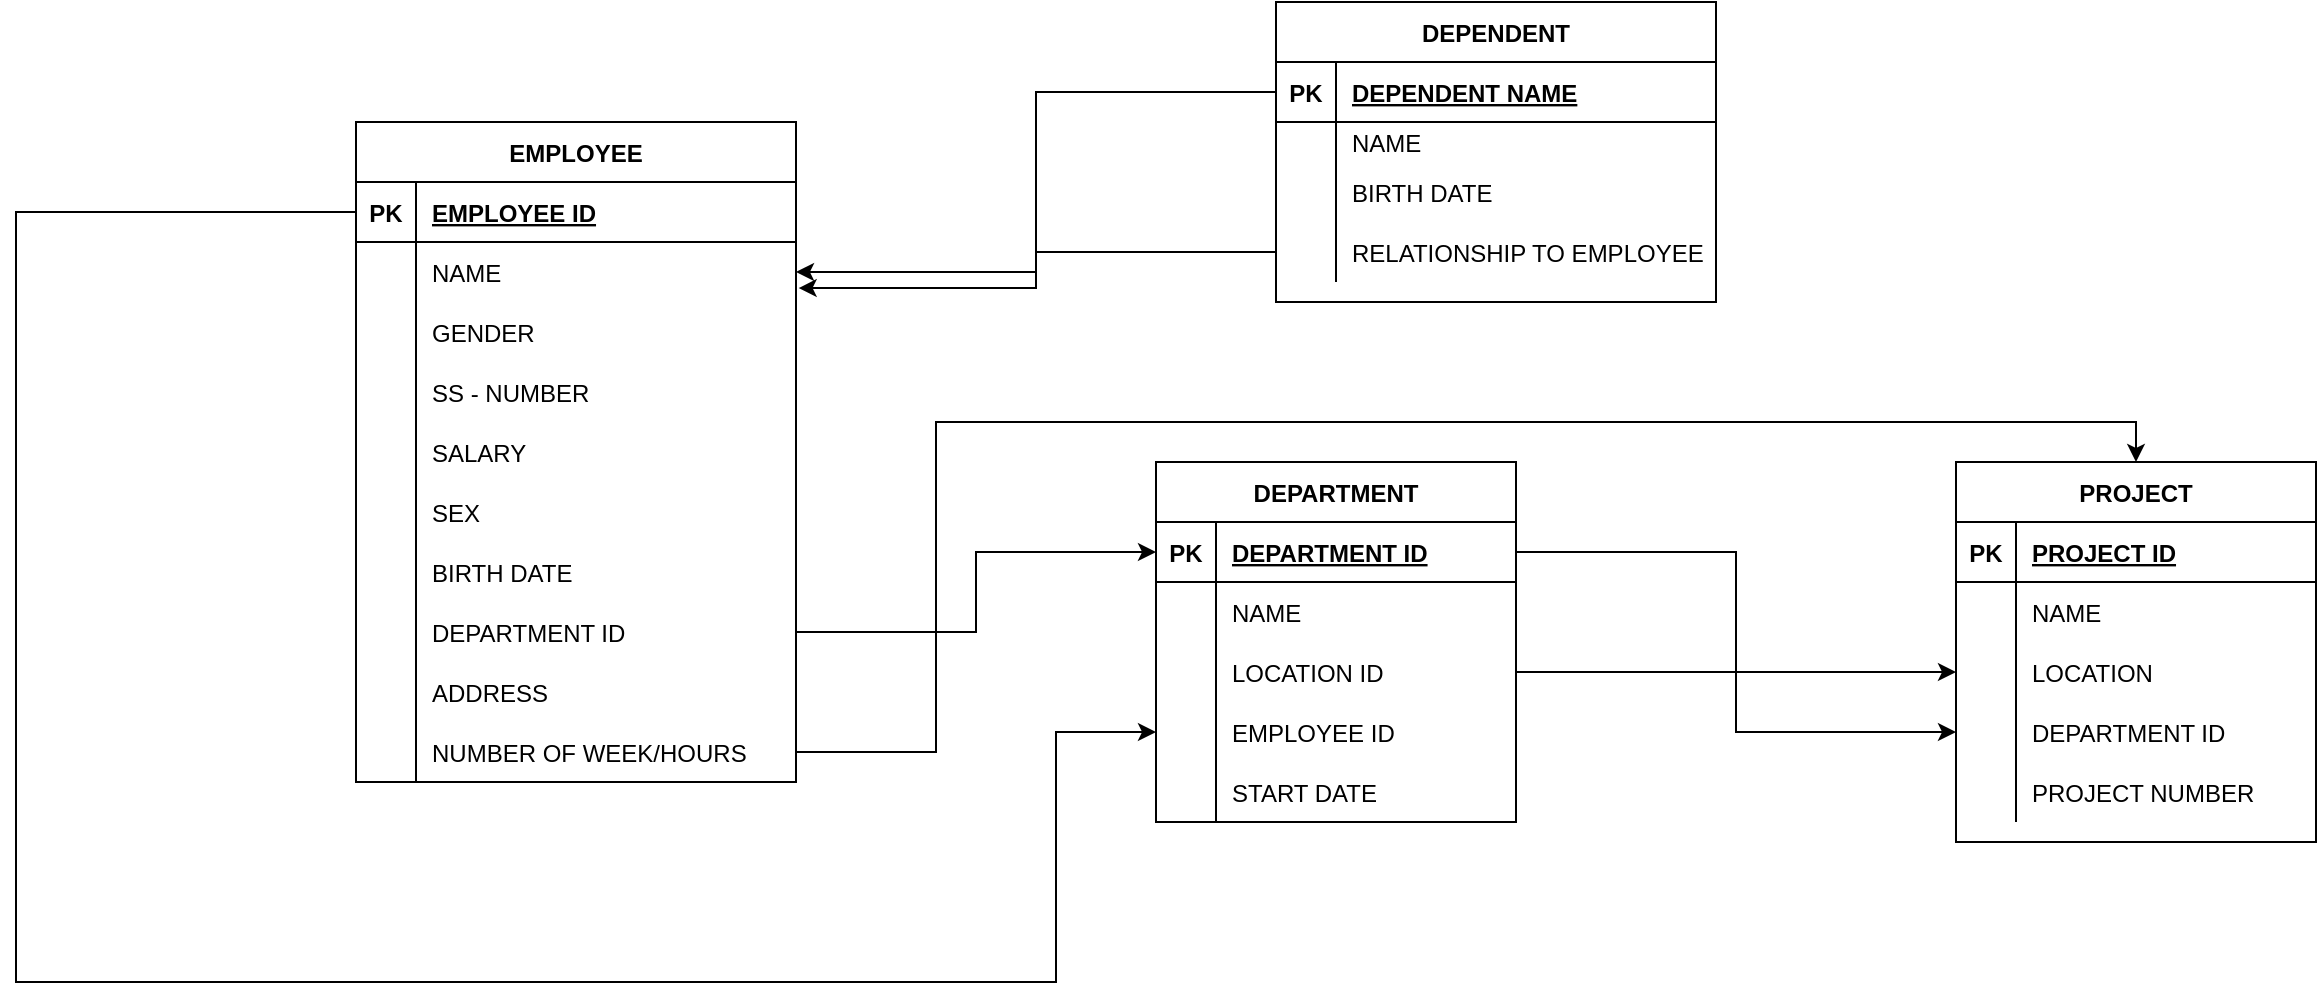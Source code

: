 <mxfile version="13.7.7" type="github" pages="2"><diagram id="7KrNZhSgCRuWzKmf52x_" name="Page-1"><mxGraphModel dx="1404" dy="723" grid="1" gridSize="10" guides="1" tooltips="1" connect="1" arrows="1" fold="1" page="1" pageScale="1" pageWidth="850" pageHeight="1100" math="0" shadow="0"><root><mxCell id="0"/><mxCell id="1" parent="0"/><mxCell id="FjuUayewbMqfeM7lxhM7-78" style="edgeStyle=orthogonalEdgeStyle;rounded=0;orthogonalLoop=1;jettySize=auto;html=1;exitX=1;exitY=0.25;exitDx=0;exitDy=0;entryX=0;entryY=0.5;entryDx=0;entryDy=0;" edge="1" parent="1" source="FjuUayewbMqfeM7lxhM7-1" target="FjuUayewbMqfeM7lxhM7-73"><mxGeometry relative="1" as="geometry"/></mxCell><mxCell id="FjuUayewbMqfeM7lxhM7-77" style="edgeStyle=orthogonalEdgeStyle;rounded=0;orthogonalLoop=1;jettySize=auto;html=1;exitX=1;exitY=0.5;exitDx=0;exitDy=0;" edge="1" parent="1" source="FjuUayewbMqfeM7lxhM7-64" target="FjuUayewbMqfeM7lxhM7-2"><mxGeometry relative="1" as="geometry"/></mxCell><mxCell id="FjuUayewbMqfeM7lxhM7-79" style="edgeStyle=orthogonalEdgeStyle;rounded=0;orthogonalLoop=1;jettySize=auto;html=1;entryX=1;entryY=0.5;entryDx=0;entryDy=0;" edge="1" parent="1" source="FjuUayewbMqfeM7lxhM7-29" target="zwF6XE-ovupWqqT_OkR1-9"><mxGeometry relative="1" as="geometry"/></mxCell><mxCell id="FjuUayewbMqfeM7lxhM7-85" style="edgeStyle=orthogonalEdgeStyle;rounded=0;orthogonalLoop=1;jettySize=auto;html=1;exitX=1;exitY=0.5;exitDx=0;exitDy=0;" edge="1" parent="1" source="FjuUayewbMqfeM7lxhM7-48" target="FjuUayewbMqfeM7lxhM7-58"><mxGeometry relative="1" as="geometry"><mxPoint x="700" y="315" as="targetPoint"/></mxGeometry></mxCell><mxCell id="FjuUayewbMqfeM7lxhM7-51" value="PROJECT" style="shape=table;startSize=30;container=1;collapsible=1;childLayout=tableLayout;fixedRows=1;rowLines=0;fontStyle=1;align=center;resizeLast=1;" vertex="1" parent="1"><mxGeometry x="1000" y="250" width="180" height="190" as="geometry"/></mxCell><mxCell id="FjuUayewbMqfeM7lxhM7-52" value="" style="shape=partialRectangle;collapsible=0;dropTarget=0;pointerEvents=0;fillColor=none;top=0;left=0;bottom=1;right=0;points=[[0,0.5],[1,0.5]];portConstraint=eastwest;" vertex="1" parent="FjuUayewbMqfeM7lxhM7-51"><mxGeometry y="30" width="180" height="30" as="geometry"/></mxCell><mxCell id="FjuUayewbMqfeM7lxhM7-53" value="PK" style="shape=partialRectangle;connectable=0;fillColor=none;top=0;left=0;bottom=0;right=0;fontStyle=1;overflow=hidden;" vertex="1" parent="FjuUayewbMqfeM7lxhM7-52"><mxGeometry width="30" height="30" as="geometry"/></mxCell><mxCell id="FjuUayewbMqfeM7lxhM7-54" value="PROJECT ID" style="shape=partialRectangle;connectable=0;fillColor=none;top=0;left=0;bottom=0;right=0;align=left;spacingLeft=6;fontStyle=5;overflow=hidden;" vertex="1" parent="FjuUayewbMqfeM7lxhM7-52"><mxGeometry x="30" width="150" height="30" as="geometry"/></mxCell><mxCell id="FjuUayewbMqfeM7lxhM7-55" value="" style="shape=partialRectangle;collapsible=0;dropTarget=0;pointerEvents=0;fillColor=none;top=0;left=0;bottom=0;right=0;points=[[0,0.5],[1,0.5]];portConstraint=eastwest;" vertex="1" parent="FjuUayewbMqfeM7lxhM7-51"><mxGeometry y="60" width="180" height="30" as="geometry"/></mxCell><mxCell id="FjuUayewbMqfeM7lxhM7-56" value="" style="shape=partialRectangle;connectable=0;fillColor=none;top=0;left=0;bottom=0;right=0;editable=1;overflow=hidden;" vertex="1" parent="FjuUayewbMqfeM7lxhM7-55"><mxGeometry width="30" height="30" as="geometry"/></mxCell><mxCell id="FjuUayewbMqfeM7lxhM7-57" value="NAME" style="shape=partialRectangle;connectable=0;fillColor=none;top=0;left=0;bottom=0;right=0;align=left;spacingLeft=6;overflow=hidden;" vertex="1" parent="FjuUayewbMqfeM7lxhM7-55"><mxGeometry x="30" width="150" height="30" as="geometry"/></mxCell><mxCell id="FjuUayewbMqfeM7lxhM7-58" value="" style="shape=partialRectangle;collapsible=0;dropTarget=0;pointerEvents=0;fillColor=none;top=0;left=0;bottom=0;right=0;points=[[0,0.5],[1,0.5]];portConstraint=eastwest;" vertex="1" parent="FjuUayewbMqfeM7lxhM7-51"><mxGeometry y="90" width="180" height="30" as="geometry"/></mxCell><mxCell id="FjuUayewbMqfeM7lxhM7-59" value="" style="shape=partialRectangle;connectable=0;fillColor=none;top=0;left=0;bottom=0;right=0;editable=1;overflow=hidden;" vertex="1" parent="FjuUayewbMqfeM7lxhM7-58"><mxGeometry width="30" height="30" as="geometry"/></mxCell><mxCell id="FjuUayewbMqfeM7lxhM7-60" value="LOCATION" style="shape=partialRectangle;connectable=0;fillColor=none;top=0;left=0;bottom=0;right=0;align=left;spacingLeft=6;overflow=hidden;" vertex="1" parent="FjuUayewbMqfeM7lxhM7-58"><mxGeometry x="30" width="150" height="30" as="geometry"/></mxCell><mxCell id="FjuUayewbMqfeM7lxhM7-73" value="" style="shape=partialRectangle;collapsible=0;dropTarget=0;pointerEvents=0;fillColor=none;top=0;left=0;bottom=0;right=0;points=[[0,0.5],[1,0.5]];portConstraint=eastwest;" vertex="1" parent="FjuUayewbMqfeM7lxhM7-51"><mxGeometry y="120" width="180" height="30" as="geometry"/></mxCell><mxCell id="FjuUayewbMqfeM7lxhM7-74" value="" style="shape=partialRectangle;connectable=0;fillColor=none;top=0;left=0;bottom=0;right=0;editable=1;overflow=hidden;" vertex="1" parent="FjuUayewbMqfeM7lxhM7-73"><mxGeometry width="30" height="30" as="geometry"/></mxCell><mxCell id="FjuUayewbMqfeM7lxhM7-75" value="DEPARTMENT ID" style="shape=partialRectangle;connectable=0;fillColor=none;top=0;left=0;bottom=0;right=0;align=left;spacingLeft=6;overflow=hidden;" vertex="1" parent="FjuUayewbMqfeM7lxhM7-73"><mxGeometry x="30" width="150" height="30" as="geometry"/></mxCell><mxCell id="FjuUayewbMqfeM7lxhM7-93" value="" style="shape=partialRectangle;collapsible=0;dropTarget=0;pointerEvents=0;fillColor=none;top=0;left=0;bottom=0;right=0;points=[[0,0.5],[1,0.5]];portConstraint=eastwest;" vertex="1" parent="FjuUayewbMqfeM7lxhM7-51"><mxGeometry y="150" width="180" height="30" as="geometry"/></mxCell><mxCell id="FjuUayewbMqfeM7lxhM7-94" value="" style="shape=partialRectangle;connectable=0;fillColor=none;top=0;left=0;bottom=0;right=0;editable=1;overflow=hidden;" vertex="1" parent="FjuUayewbMqfeM7lxhM7-93"><mxGeometry width="30" height="30" as="geometry"/></mxCell><mxCell id="FjuUayewbMqfeM7lxhM7-95" value="PROJECT NUMBER" style="shape=partialRectangle;connectable=0;fillColor=none;top=0;left=0;bottom=0;right=0;align=left;spacingLeft=6;overflow=hidden;" vertex="1" parent="FjuUayewbMqfeM7lxhM7-93"><mxGeometry x="30" width="150" height="30" as="geometry"/></mxCell><mxCell id="FjuUayewbMqfeM7lxhM7-1" value="DEPARTMENT " style="shape=table;startSize=30;container=1;collapsible=1;childLayout=tableLayout;fixedRows=1;rowLines=0;fontStyle=1;align=center;resizeLast=1;" vertex="1" parent="1"><mxGeometry x="600" y="250" width="180" height="180" as="geometry"/></mxCell><mxCell id="FjuUayewbMqfeM7lxhM7-2" value="" style="shape=partialRectangle;collapsible=0;dropTarget=0;pointerEvents=0;fillColor=none;top=0;left=0;bottom=1;right=0;points=[[0,0.5],[1,0.5]];portConstraint=eastwest;" vertex="1" parent="FjuUayewbMqfeM7lxhM7-1"><mxGeometry y="30" width="180" height="30" as="geometry"/></mxCell><mxCell id="FjuUayewbMqfeM7lxhM7-3" value="PK" style="shape=partialRectangle;connectable=0;fillColor=none;top=0;left=0;bottom=0;right=0;fontStyle=1;overflow=hidden;" vertex="1" parent="FjuUayewbMqfeM7lxhM7-2"><mxGeometry width="30" height="30" as="geometry"/></mxCell><mxCell id="FjuUayewbMqfeM7lxhM7-4" value="DEPARTMENT ID" style="shape=partialRectangle;connectable=0;fillColor=none;top=0;left=0;bottom=0;right=0;align=left;spacingLeft=6;fontStyle=5;overflow=hidden;" vertex="1" parent="FjuUayewbMqfeM7lxhM7-2"><mxGeometry x="30" width="150" height="30" as="geometry"/></mxCell><mxCell id="FjuUayewbMqfeM7lxhM7-5" value="" style="shape=partialRectangle;collapsible=0;dropTarget=0;pointerEvents=0;fillColor=none;top=0;left=0;bottom=0;right=0;points=[[0,0.5],[1,0.5]];portConstraint=eastwest;" vertex="1" parent="FjuUayewbMqfeM7lxhM7-1"><mxGeometry y="60" width="180" height="30" as="geometry"/></mxCell><mxCell id="FjuUayewbMqfeM7lxhM7-6" value="" style="shape=partialRectangle;connectable=0;fillColor=none;top=0;left=0;bottom=0;right=0;editable=1;overflow=hidden;" vertex="1" parent="FjuUayewbMqfeM7lxhM7-5"><mxGeometry width="30" height="30" as="geometry"/></mxCell><mxCell id="FjuUayewbMqfeM7lxhM7-7" value="NAME" style="shape=partialRectangle;connectable=0;fillColor=none;top=0;left=0;bottom=0;right=0;align=left;spacingLeft=6;overflow=hidden;" vertex="1" parent="FjuUayewbMqfeM7lxhM7-5"><mxGeometry x="30" width="150" height="30" as="geometry"/></mxCell><mxCell id="FjuUayewbMqfeM7lxhM7-48" value="" style="shape=partialRectangle;collapsible=0;dropTarget=0;pointerEvents=0;fillColor=none;top=0;left=0;bottom=0;right=0;points=[[0,0.5],[1,0.5]];portConstraint=eastwest;" vertex="1" parent="FjuUayewbMqfeM7lxhM7-1"><mxGeometry y="90" width="180" height="30" as="geometry"/></mxCell><mxCell id="FjuUayewbMqfeM7lxhM7-49" value="" style="shape=partialRectangle;connectable=0;fillColor=none;top=0;left=0;bottom=0;right=0;editable=1;overflow=hidden;" vertex="1" parent="FjuUayewbMqfeM7lxhM7-48"><mxGeometry width="30" height="30" as="geometry"/></mxCell><mxCell id="FjuUayewbMqfeM7lxhM7-50" value="LOCATION ID" style="shape=partialRectangle;connectable=0;fillColor=none;top=0;left=0;bottom=0;right=0;align=left;spacingLeft=6;overflow=hidden;" vertex="1" parent="FjuUayewbMqfeM7lxhM7-48"><mxGeometry x="30" width="150" height="30" as="geometry"/></mxCell><mxCell id="FjuUayewbMqfeM7lxhM7-67" value="" style="shape=partialRectangle;collapsible=0;dropTarget=0;pointerEvents=0;fillColor=none;top=0;left=0;bottom=0;right=0;points=[[0,0.5],[1,0.5]];portConstraint=eastwest;" vertex="1" parent="FjuUayewbMqfeM7lxhM7-1"><mxGeometry y="120" width="180" height="30" as="geometry"/></mxCell><mxCell id="FjuUayewbMqfeM7lxhM7-68" value="" style="shape=partialRectangle;connectable=0;fillColor=none;top=0;left=0;bottom=0;right=0;editable=1;overflow=hidden;" vertex="1" parent="FjuUayewbMqfeM7lxhM7-67"><mxGeometry width="30" height="30" as="geometry"/></mxCell><mxCell id="FjuUayewbMqfeM7lxhM7-69" value="EMPLOYEE ID" style="shape=partialRectangle;connectable=0;fillColor=none;top=0;left=0;bottom=0;right=0;align=left;spacingLeft=6;overflow=hidden;" vertex="1" parent="FjuUayewbMqfeM7lxhM7-67"><mxGeometry x="30" width="150" height="30" as="geometry"/></mxCell><mxCell id="FjuUayewbMqfeM7lxhM7-70" value="" style="shape=partialRectangle;collapsible=0;dropTarget=0;pointerEvents=0;fillColor=none;top=0;left=0;bottom=0;right=0;points=[[0,0.5],[1,0.5]];portConstraint=eastwest;" vertex="1" parent="FjuUayewbMqfeM7lxhM7-1"><mxGeometry y="150" width="180" height="30" as="geometry"/></mxCell><mxCell id="FjuUayewbMqfeM7lxhM7-71" value="" style="shape=partialRectangle;connectable=0;fillColor=none;top=0;left=0;bottom=0;right=0;editable=1;overflow=hidden;" vertex="1" parent="FjuUayewbMqfeM7lxhM7-70"><mxGeometry width="30" height="30" as="geometry"/></mxCell><mxCell id="FjuUayewbMqfeM7lxhM7-72" value="START DATE" style="shape=partialRectangle;connectable=0;fillColor=none;top=0;left=0;bottom=0;right=0;align=left;spacingLeft=6;overflow=hidden;" vertex="1" parent="FjuUayewbMqfeM7lxhM7-70"><mxGeometry x="30" width="150" height="30" as="geometry"/></mxCell><mxCell id="zwF6XE-ovupWqqT_OkR1-2" value="EMPLOYEE" style="shape=table;startSize=30;container=1;collapsible=1;childLayout=tableLayout;fixedRows=1;rowLines=0;fontStyle=1;align=center;resizeLast=1;" vertex="1" parent="1"><mxGeometry x="200" y="80" width="220" height="330" as="geometry"/></mxCell><mxCell id="zwF6XE-ovupWqqT_OkR1-3" value="" style="shape=partialRectangle;collapsible=0;dropTarget=0;pointerEvents=0;fillColor=none;top=0;left=0;bottom=1;right=0;points=[[0,0.5],[1,0.5]];portConstraint=eastwest;" vertex="1" parent="zwF6XE-ovupWqqT_OkR1-2"><mxGeometry y="30" width="220" height="30" as="geometry"/></mxCell><mxCell id="zwF6XE-ovupWqqT_OkR1-4" value="PK" style="shape=partialRectangle;connectable=0;fillColor=none;top=0;left=0;bottom=0;right=0;fontStyle=1;overflow=hidden;" vertex="1" parent="zwF6XE-ovupWqqT_OkR1-3"><mxGeometry width="30" height="30" as="geometry"/></mxCell><mxCell id="zwF6XE-ovupWqqT_OkR1-5" value="EMPLOYEE ID" style="shape=partialRectangle;connectable=0;fillColor=none;top=0;left=0;bottom=0;right=0;align=left;spacingLeft=6;fontStyle=5;overflow=hidden;" vertex="1" parent="zwF6XE-ovupWqqT_OkR1-3"><mxGeometry x="30" width="190" height="30" as="geometry"/></mxCell><mxCell id="zwF6XE-ovupWqqT_OkR1-9" value="" style="shape=partialRectangle;collapsible=0;dropTarget=0;pointerEvents=0;fillColor=none;top=0;left=0;bottom=0;right=0;points=[[0,0.5],[1,0.5]];portConstraint=eastwest;" vertex="1" parent="zwF6XE-ovupWqqT_OkR1-2"><mxGeometry y="60" width="220" height="30" as="geometry"/></mxCell><mxCell id="zwF6XE-ovupWqqT_OkR1-10" value="" style="shape=partialRectangle;connectable=0;fillColor=none;top=0;left=0;bottom=0;right=0;editable=1;overflow=hidden;" vertex="1" parent="zwF6XE-ovupWqqT_OkR1-9"><mxGeometry width="30" height="30" as="geometry"/></mxCell><mxCell id="zwF6XE-ovupWqqT_OkR1-11" value="NAME" style="shape=partialRectangle;connectable=0;fillColor=none;top=0;left=0;bottom=0;right=0;align=left;spacingLeft=6;overflow=hidden;" vertex="1" parent="zwF6XE-ovupWqqT_OkR1-9"><mxGeometry x="30" width="190" height="30" as="geometry"/></mxCell><mxCell id="zwF6XE-ovupWqqT_OkR1-6" value="" style="shape=partialRectangle;collapsible=0;dropTarget=0;pointerEvents=0;fillColor=none;top=0;left=0;bottom=0;right=0;points=[[0,0.5],[1,0.5]];portConstraint=eastwest;" vertex="1" parent="zwF6XE-ovupWqqT_OkR1-2"><mxGeometry y="90" width="220" height="30" as="geometry"/></mxCell><mxCell id="zwF6XE-ovupWqqT_OkR1-7" value="" style="shape=partialRectangle;connectable=0;fillColor=none;top=0;left=0;bottom=0;right=0;editable=1;overflow=hidden;" vertex="1" parent="zwF6XE-ovupWqqT_OkR1-6"><mxGeometry width="30" height="30" as="geometry"/></mxCell><mxCell id="zwF6XE-ovupWqqT_OkR1-8" value="GENDER" style="shape=partialRectangle;connectable=0;fillColor=none;top=0;left=0;bottom=0;right=0;align=left;spacingLeft=6;overflow=hidden;" vertex="1" parent="zwF6XE-ovupWqqT_OkR1-6"><mxGeometry x="30" width="190" height="30" as="geometry"/></mxCell><mxCell id="zwF6XE-ovupWqqT_OkR1-12" value="" style="shape=partialRectangle;collapsible=0;dropTarget=0;pointerEvents=0;fillColor=none;top=0;left=0;bottom=0;right=0;points=[[0,0.5],[1,0.5]];portConstraint=eastwest;" vertex="1" parent="zwF6XE-ovupWqqT_OkR1-2"><mxGeometry y="120" width="220" height="30" as="geometry"/></mxCell><mxCell id="zwF6XE-ovupWqqT_OkR1-13" value="" style="shape=partialRectangle;connectable=0;fillColor=none;top=0;left=0;bottom=0;right=0;editable=1;overflow=hidden;" vertex="1" parent="zwF6XE-ovupWqqT_OkR1-12"><mxGeometry width="30" height="30" as="geometry"/></mxCell><mxCell id="zwF6XE-ovupWqqT_OkR1-14" value="SS - NUMBER" style="shape=partialRectangle;connectable=0;fillColor=none;top=0;left=0;bottom=0;right=0;align=left;spacingLeft=6;overflow=hidden;" vertex="1" parent="zwF6XE-ovupWqqT_OkR1-12"><mxGeometry x="30" width="190" height="30" as="geometry"/></mxCell><mxCell id="zwF6XE-ovupWqqT_OkR1-35" value="" style="shape=partialRectangle;collapsible=0;dropTarget=0;pointerEvents=0;fillColor=none;top=0;left=0;bottom=0;right=0;points=[[0,0.5],[1,0.5]];portConstraint=eastwest;" vertex="1" parent="zwF6XE-ovupWqqT_OkR1-2"><mxGeometry y="150" width="220" height="30" as="geometry"/></mxCell><mxCell id="zwF6XE-ovupWqqT_OkR1-36" value="" style="shape=partialRectangle;connectable=0;fillColor=none;top=0;left=0;bottom=0;right=0;editable=1;overflow=hidden;" vertex="1" parent="zwF6XE-ovupWqqT_OkR1-35"><mxGeometry width="30" height="30" as="geometry"/></mxCell><mxCell id="zwF6XE-ovupWqqT_OkR1-37" value="SALARY" style="shape=partialRectangle;connectable=0;fillColor=none;top=0;left=0;bottom=0;right=0;align=left;spacingLeft=6;overflow=hidden;" vertex="1" parent="zwF6XE-ovupWqqT_OkR1-35"><mxGeometry x="30" width="190" height="30" as="geometry"/></mxCell><mxCell id="zwF6XE-ovupWqqT_OkR1-38" value="" style="shape=partialRectangle;collapsible=0;dropTarget=0;pointerEvents=0;fillColor=none;top=0;left=0;bottom=0;right=0;points=[[0,0.5],[1,0.5]];portConstraint=eastwest;" vertex="1" parent="zwF6XE-ovupWqqT_OkR1-2"><mxGeometry y="180" width="220" height="30" as="geometry"/></mxCell><mxCell id="zwF6XE-ovupWqqT_OkR1-39" value="" style="shape=partialRectangle;connectable=0;fillColor=none;top=0;left=0;bottom=0;right=0;editable=1;overflow=hidden;" vertex="1" parent="zwF6XE-ovupWqqT_OkR1-38"><mxGeometry width="30" height="30" as="geometry"/></mxCell><mxCell id="zwF6XE-ovupWqqT_OkR1-40" value="SEX" style="shape=partialRectangle;connectable=0;fillColor=none;top=0;left=0;bottom=0;right=0;align=left;spacingLeft=6;overflow=hidden;" vertex="1" parent="zwF6XE-ovupWqqT_OkR1-38"><mxGeometry x="30" width="190" height="30" as="geometry"/></mxCell><mxCell id="zwF6XE-ovupWqqT_OkR1-41" value="" style="shape=partialRectangle;collapsible=0;dropTarget=0;pointerEvents=0;fillColor=none;top=0;left=0;bottom=0;right=0;points=[[0,0.5],[1,0.5]];portConstraint=eastwest;" vertex="1" parent="zwF6XE-ovupWqqT_OkR1-2"><mxGeometry y="210" width="220" height="30" as="geometry"/></mxCell><mxCell id="zwF6XE-ovupWqqT_OkR1-42" value="" style="shape=partialRectangle;connectable=0;fillColor=none;top=0;left=0;bottom=0;right=0;editable=1;overflow=hidden;" vertex="1" parent="zwF6XE-ovupWqqT_OkR1-41"><mxGeometry width="30" height="30" as="geometry"/></mxCell><mxCell id="zwF6XE-ovupWqqT_OkR1-43" value="BIRTH DATE" style="shape=partialRectangle;connectable=0;fillColor=none;top=0;left=0;bottom=0;right=0;align=left;spacingLeft=6;overflow=hidden;" vertex="1" parent="zwF6XE-ovupWqqT_OkR1-41"><mxGeometry x="30" width="190" height="30" as="geometry"/></mxCell><mxCell id="FjuUayewbMqfeM7lxhM7-64" value="" style="shape=partialRectangle;collapsible=0;dropTarget=0;pointerEvents=0;fillColor=none;top=0;left=0;bottom=0;right=0;points=[[0,0.5],[1,0.5]];portConstraint=eastwest;" vertex="1" parent="zwF6XE-ovupWqqT_OkR1-2"><mxGeometry y="240" width="220" height="30" as="geometry"/></mxCell><mxCell id="FjuUayewbMqfeM7lxhM7-65" value="" style="shape=partialRectangle;connectable=0;fillColor=none;top=0;left=0;bottom=0;right=0;editable=1;overflow=hidden;" vertex="1" parent="FjuUayewbMqfeM7lxhM7-64"><mxGeometry width="30" height="30" as="geometry"/></mxCell><mxCell id="FjuUayewbMqfeM7lxhM7-66" value="DEPARTMENT ID" style="shape=partialRectangle;connectable=0;fillColor=none;top=0;left=0;bottom=0;right=0;align=left;spacingLeft=6;overflow=hidden;" vertex="1" parent="FjuUayewbMqfeM7lxhM7-64"><mxGeometry x="30" width="190" height="30" as="geometry"/></mxCell><mxCell id="FjuUayewbMqfeM7lxhM7-86" value="" style="shape=partialRectangle;collapsible=0;dropTarget=0;pointerEvents=0;fillColor=none;top=0;left=0;bottom=0;right=0;points=[[0,0.5],[1,0.5]];portConstraint=eastwest;" vertex="1" parent="zwF6XE-ovupWqqT_OkR1-2"><mxGeometry y="270" width="220" height="30" as="geometry"/></mxCell><mxCell id="FjuUayewbMqfeM7lxhM7-87" value="" style="shape=partialRectangle;connectable=0;fillColor=none;top=0;left=0;bottom=0;right=0;editable=1;overflow=hidden;" vertex="1" parent="FjuUayewbMqfeM7lxhM7-86"><mxGeometry width="30" height="30" as="geometry"/></mxCell><mxCell id="FjuUayewbMqfeM7lxhM7-88" value="ADDRESS" style="shape=partialRectangle;connectable=0;fillColor=none;top=0;left=0;bottom=0;right=0;align=left;spacingLeft=6;overflow=hidden;" vertex="1" parent="FjuUayewbMqfeM7lxhM7-86"><mxGeometry x="30" width="190" height="30" as="geometry"/></mxCell><mxCell id="FjuUayewbMqfeM7lxhM7-100" value="" style="shape=partialRectangle;collapsible=0;dropTarget=0;pointerEvents=0;fillColor=none;top=0;left=0;bottom=0;right=0;points=[[0,0.5],[1,0.5]];portConstraint=eastwest;" vertex="1" parent="zwF6XE-ovupWqqT_OkR1-2"><mxGeometry y="300" width="220" height="30" as="geometry"/></mxCell><mxCell id="FjuUayewbMqfeM7lxhM7-101" value="" style="shape=partialRectangle;connectable=0;fillColor=none;top=0;left=0;bottom=0;right=0;editable=1;overflow=hidden;" vertex="1" parent="FjuUayewbMqfeM7lxhM7-100"><mxGeometry width="30" height="30" as="geometry"/></mxCell><mxCell id="FjuUayewbMqfeM7lxhM7-102" value="NUMBER OF WEEK/HOURS" style="shape=partialRectangle;connectable=0;fillColor=none;top=0;left=0;bottom=0;right=0;align=left;spacingLeft=6;overflow=hidden;" vertex="1" parent="FjuUayewbMqfeM7lxhM7-100"><mxGeometry x="30" width="190" height="30" as="geometry"/></mxCell><mxCell id="FjuUayewbMqfeM7lxhM7-28" value="DEPENDENT" style="shape=table;startSize=30;container=1;collapsible=1;childLayout=tableLayout;fixedRows=1;rowLines=0;fontStyle=1;align=center;resizeLast=1;" vertex="1" parent="1"><mxGeometry x="660" y="20" width="220" height="150" as="geometry"/></mxCell><mxCell id="FjuUayewbMqfeM7lxhM7-29" value="" style="shape=partialRectangle;collapsible=0;dropTarget=0;pointerEvents=0;fillColor=none;top=0;left=0;bottom=1;right=0;points=[[0,0.5],[1,0.5]];portConstraint=eastwest;" vertex="1" parent="FjuUayewbMqfeM7lxhM7-28"><mxGeometry y="30" width="220" height="30" as="geometry"/></mxCell><mxCell id="FjuUayewbMqfeM7lxhM7-30" value="PK" style="shape=partialRectangle;connectable=0;fillColor=none;top=0;left=0;bottom=0;right=0;fontStyle=1;overflow=hidden;" vertex="1" parent="FjuUayewbMqfeM7lxhM7-29"><mxGeometry width="30" height="30" as="geometry"/></mxCell><mxCell id="FjuUayewbMqfeM7lxhM7-31" value="DEPENDENT NAME" style="shape=partialRectangle;connectable=0;fillColor=none;top=0;left=0;bottom=0;right=0;align=left;spacingLeft=6;fontStyle=5;overflow=hidden;" vertex="1" parent="FjuUayewbMqfeM7lxhM7-29"><mxGeometry x="30" width="190" height="30" as="geometry"/></mxCell><mxCell id="FjuUayewbMqfeM7lxhM7-32" value="" style="shape=partialRectangle;collapsible=0;dropTarget=0;pointerEvents=0;fillColor=none;top=0;left=0;bottom=0;right=0;points=[[0,0.5],[1,0.5]];portConstraint=eastwest;" vertex="1" parent="FjuUayewbMqfeM7lxhM7-28"><mxGeometry y="60" width="220" height="20" as="geometry"/></mxCell><mxCell id="FjuUayewbMqfeM7lxhM7-33" value="" style="shape=partialRectangle;connectable=0;fillColor=none;top=0;left=0;bottom=0;right=0;editable=1;overflow=hidden;" vertex="1" parent="FjuUayewbMqfeM7lxhM7-32"><mxGeometry width="30" height="20" as="geometry"/></mxCell><mxCell id="FjuUayewbMqfeM7lxhM7-34" value="NAME" style="shape=partialRectangle;connectable=0;fillColor=none;top=0;left=0;bottom=0;right=0;align=left;spacingLeft=6;overflow=hidden;" vertex="1" parent="FjuUayewbMqfeM7lxhM7-32"><mxGeometry x="30" width="190" height="20" as="geometry"/></mxCell><mxCell id="FjuUayewbMqfeM7lxhM7-35" value="" style="shape=partialRectangle;collapsible=0;dropTarget=0;pointerEvents=0;fillColor=none;top=0;left=0;bottom=0;right=0;points=[[0,0.5],[1,0.5]];portConstraint=eastwest;" vertex="1" parent="FjuUayewbMqfeM7lxhM7-28"><mxGeometry y="80" width="220" height="30" as="geometry"/></mxCell><mxCell id="FjuUayewbMqfeM7lxhM7-36" value="" style="shape=partialRectangle;connectable=0;fillColor=none;top=0;left=0;bottom=0;right=0;editable=1;overflow=hidden;" vertex="1" parent="FjuUayewbMqfeM7lxhM7-35"><mxGeometry width="30" height="30" as="geometry"/></mxCell><mxCell id="FjuUayewbMqfeM7lxhM7-37" value="BIRTH DATE" style="shape=partialRectangle;connectable=0;fillColor=none;top=0;left=0;bottom=0;right=0;align=left;spacingLeft=6;overflow=hidden;" vertex="1" parent="FjuUayewbMqfeM7lxhM7-35"><mxGeometry x="30" width="190" height="30" as="geometry"/></mxCell><mxCell id="FjuUayewbMqfeM7lxhM7-38" value="" style="shape=partialRectangle;collapsible=0;dropTarget=0;pointerEvents=0;fillColor=none;top=0;left=0;bottom=0;right=0;points=[[0,0.5],[1,0.5]];portConstraint=eastwest;" vertex="1" parent="FjuUayewbMqfeM7lxhM7-28"><mxGeometry y="110" width="220" height="30" as="geometry"/></mxCell><mxCell id="FjuUayewbMqfeM7lxhM7-39" value="" style="shape=partialRectangle;connectable=0;fillColor=none;top=0;left=0;bottom=0;right=0;editable=1;overflow=hidden;" vertex="1" parent="FjuUayewbMqfeM7lxhM7-38"><mxGeometry width="30" height="30" as="geometry"/></mxCell><mxCell id="FjuUayewbMqfeM7lxhM7-40" value="RELATIONSHIP TO EMPLOYEE" style="shape=partialRectangle;connectable=0;fillColor=none;top=0;left=0;bottom=0;right=0;align=left;spacingLeft=6;overflow=hidden;" vertex="1" parent="FjuUayewbMqfeM7lxhM7-38"><mxGeometry x="30" width="190" height="30" as="geometry"/></mxCell><mxCell id="FjuUayewbMqfeM7lxhM7-96" style="edgeStyle=orthogonalEdgeStyle;rounded=0;orthogonalLoop=1;jettySize=auto;html=1;entryX=1.006;entryY=0.767;entryDx=0;entryDy=0;entryPerimeter=0;" edge="1" parent="1" source="FjuUayewbMqfeM7lxhM7-38" target="zwF6XE-ovupWqqT_OkR1-9"><mxGeometry relative="1" as="geometry"/></mxCell><mxCell id="FjuUayewbMqfeM7lxhM7-103" style="edgeStyle=orthogonalEdgeStyle;rounded=0;orthogonalLoop=1;jettySize=auto;html=1;exitX=0;exitY=0.5;exitDx=0;exitDy=0;entryX=0;entryY=0.5;entryDx=0;entryDy=0;" edge="1" parent="1" source="zwF6XE-ovupWqqT_OkR1-3" target="FjuUayewbMqfeM7lxhM7-67"><mxGeometry relative="1" as="geometry"><Array as="points"><mxPoint x="30" y="125"/><mxPoint x="30" y="510"/><mxPoint x="550" y="510"/><mxPoint x="550" y="385"/></Array></mxGeometry></mxCell><mxCell id="FjuUayewbMqfeM7lxhM7-104" style="edgeStyle=orthogonalEdgeStyle;rounded=0;orthogonalLoop=1;jettySize=auto;html=1;exitX=1;exitY=0.5;exitDx=0;exitDy=0;entryX=0.5;entryY=0;entryDx=0;entryDy=0;" edge="1" parent="1" source="FjuUayewbMqfeM7lxhM7-100" target="FjuUayewbMqfeM7lxhM7-51"><mxGeometry relative="1" as="geometry"><Array as="points"><mxPoint x="490" y="395"/><mxPoint x="490" y="230"/><mxPoint x="1090" y="230"/></Array></mxGeometry></mxCell></root></mxGraphModel></diagram><diagram id="pt8cA_Nnec5KlOc4cSsy" name="Page-2"><mxGraphModel dx="448" dy="723" grid="1" gridSize="10" guides="1" tooltips="1" connect="1" arrows="1" fold="1" page="1" pageScale="1" pageWidth="850" pageHeight="1100" math="0" shadow="0"><root><mxCell id="EmLHZ83ExmjxPE8XTZqS-0"/><mxCell id="EmLHZ83ExmjxPE8XTZqS-1" parent="EmLHZ83ExmjxPE8XTZqS-0"/></root></mxGraphModel></diagram></mxfile>